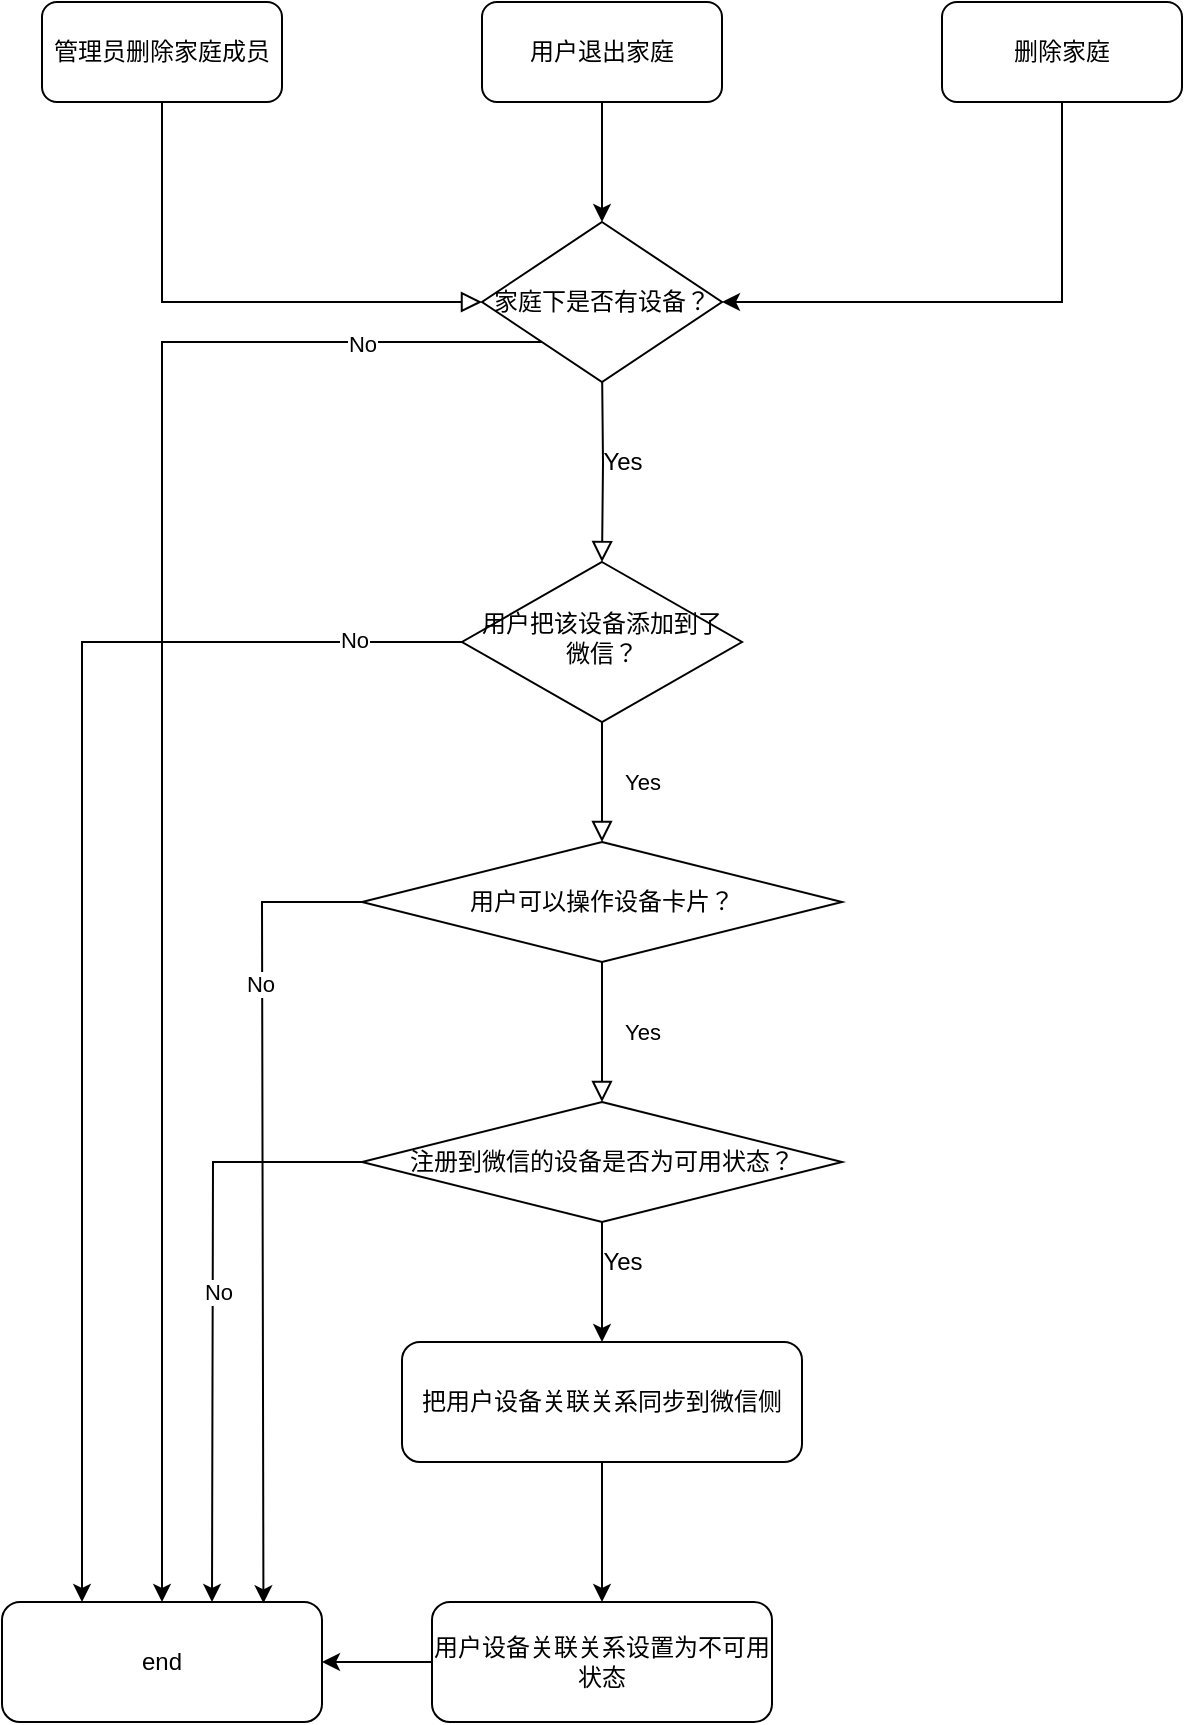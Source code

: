 <mxfile version="16.5.6" type="github" pages="2">
  <diagram id="C5RBs43oDa-KdzZeNtuy" name="Page-1">
    <mxGraphModel dx="782" dy="513" grid="1" gridSize="10" guides="1" tooltips="1" connect="1" arrows="1" fold="1" page="1" pageScale="1" pageWidth="827" pageHeight="1169" math="0" shadow="0">
      <root>
        <mxCell id="WIyWlLk6GJQsqaUBKTNV-0" />
        <mxCell id="WIyWlLk6GJQsqaUBKTNV-1" parent="WIyWlLk6GJQsqaUBKTNV-0" />
        <mxCell id="WIyWlLk6GJQsqaUBKTNV-2" value="" style="rounded=0;html=1;jettySize=auto;orthogonalLoop=1;fontSize=11;endArrow=block;endFill=0;endSize=8;strokeWidth=1;shadow=0;labelBackgroundColor=none;edgeStyle=orthogonalEdgeStyle;" parent="WIyWlLk6GJQsqaUBKTNV-1" target="WIyWlLk6GJQsqaUBKTNV-6" edge="1">
          <mxGeometry relative="1" as="geometry">
            <mxPoint x="390" y="240" as="sourcePoint" />
          </mxGeometry>
        </mxCell>
        <mxCell id="WIyWlLk6GJQsqaUBKTNV-4" value="Yes" style="rounded=0;html=1;jettySize=auto;orthogonalLoop=1;fontSize=11;endArrow=block;endFill=0;endSize=8;strokeWidth=1;shadow=0;labelBackgroundColor=none;edgeStyle=orthogonalEdgeStyle;entryX=0.5;entryY=0;entryDx=0;entryDy=0;" parent="WIyWlLk6GJQsqaUBKTNV-1" source="WIyWlLk6GJQsqaUBKTNV-6" target="mwSsWJYTHsI-j-IHyEZh-3" edge="1">
          <mxGeometry y="20" relative="1" as="geometry">
            <mxPoint as="offset" />
            <mxPoint x="390" y="460" as="targetPoint" />
            <Array as="points" />
          </mxGeometry>
        </mxCell>
        <mxCell id="WIyWlLk6GJQsqaUBKTNV-6" value="用户把该设备添加到了微信？" style="rhombus;whiteSpace=wrap;html=1;shadow=0;fontFamily=Helvetica;fontSize=12;align=center;strokeWidth=1;spacing=6;spacingTop=-4;" parent="WIyWlLk6GJQsqaUBKTNV-1" vertex="1">
          <mxGeometry x="320" y="340" width="140" height="80" as="geometry" />
        </mxCell>
        <mxCell id="_pQ_e1QaEOG_pFHMruiR-2" value="" style="edgeStyle=orthogonalEdgeStyle;rounded=0;orthogonalLoop=1;jettySize=auto;html=1;" parent="WIyWlLk6GJQsqaUBKTNV-1" source="_pQ_e1QaEOG_pFHMruiR-0" edge="1">
          <mxGeometry relative="1" as="geometry">
            <mxPoint x="390" y="170" as="targetPoint" />
          </mxGeometry>
        </mxCell>
        <mxCell id="_pQ_e1QaEOG_pFHMruiR-0" value="用户退出家庭" style="rounded=1;whiteSpace=wrap;html=1;fontSize=12;glass=0;strokeWidth=1;shadow=0;" parent="WIyWlLk6GJQsqaUBKTNV-1" vertex="1">
          <mxGeometry x="330" y="60" width="120" height="50" as="geometry" />
        </mxCell>
        <mxCell id="_pQ_e1QaEOG_pFHMruiR-13" value="家庭下是否有设备？" style="rhombus;whiteSpace=wrap;html=1;" parent="WIyWlLk6GJQsqaUBKTNV-1" vertex="1">
          <mxGeometry x="330" y="170" width="120" height="80" as="geometry" />
        </mxCell>
        <mxCell id="_pQ_e1QaEOG_pFHMruiR-19" value="删除家庭" style="rounded=1;whiteSpace=wrap;html=1;fontSize=12;glass=0;strokeWidth=1;shadow=0;" parent="WIyWlLk6GJQsqaUBKTNV-1" vertex="1">
          <mxGeometry x="560" y="60" width="120" height="50" as="geometry" />
        </mxCell>
        <mxCell id="_pQ_e1QaEOG_pFHMruiR-27" value="" style="edgeStyle=orthogonalEdgeStyle;rounded=0;orthogonalLoop=1;jettySize=auto;html=1;exitX=0.5;exitY=1;exitDx=0;exitDy=0;entryX=0.5;entryY=0;entryDx=0;entryDy=0;" parent="WIyWlLk6GJQsqaUBKTNV-1" source="_pQ_e1QaEOG_pFHMruiR-41" target="_pQ_e1QaEOG_pFHMruiR-42" edge="1">
          <mxGeometry relative="1" as="geometry">
            <mxPoint x="395.0" y="770" as="sourcePoint" />
            <mxPoint x="390" y="848" as="targetPoint" />
            <Array as="points" />
          </mxGeometry>
        </mxCell>
        <mxCell id="_pQ_e1QaEOG_pFHMruiR-30" value="" style="edgeStyle=orthogonalEdgeStyle;rounded=0;orthogonalLoop=1;jettySize=auto;html=1;" parent="WIyWlLk6GJQsqaUBKTNV-1" source="_pQ_e1QaEOG_pFHMruiR-31" edge="1">
          <mxGeometry relative="1" as="geometry">
            <mxPoint x="195" y="860" as="targetPoint" />
          </mxGeometry>
        </mxCell>
        <mxCell id="mwSsWJYTHsI-j-IHyEZh-21" value="No" style="edgeLabel;html=1;align=center;verticalAlign=middle;resizable=0;points=[];" parent="_pQ_e1QaEOG_pFHMruiR-30" vertex="1" connectable="0">
          <mxGeometry x="-0.053" y="2" relative="1" as="geometry">
            <mxPoint as="offset" />
          </mxGeometry>
        </mxCell>
        <mxCell id="_pQ_e1QaEOG_pFHMruiR-31" value="注册到微信的设备是否&lt;span&gt;为可用状态？&lt;/span&gt;" style="rhombus;whiteSpace=wrap;html=1;" parent="WIyWlLk6GJQsqaUBKTNV-1" vertex="1">
          <mxGeometry x="270" y="610" width="240" height="60" as="geometry" />
        </mxCell>
        <mxCell id="_pQ_e1QaEOG_pFHMruiR-35" value="" style="endArrow=classic;html=1;rounded=0;entryX=1;entryY=0.5;entryDx=0;entryDy=0;exitX=0;exitY=0.5;exitDx=0;exitDy=0;" parent="WIyWlLk6GJQsqaUBKTNV-1" edge="1">
          <mxGeometry width="50" height="50" relative="1" as="geometry">
            <mxPoint x="315" y="890" as="sourcePoint" />
            <mxPoint x="250" y="890" as="targetPoint" />
          </mxGeometry>
        </mxCell>
        <mxCell id="_pQ_e1QaEOG_pFHMruiR-40" value="end" style="rounded=1;whiteSpace=wrap;html=1;" parent="WIyWlLk6GJQsqaUBKTNV-1" vertex="1">
          <mxGeometry x="90" y="860" width="160" height="60" as="geometry" />
        </mxCell>
        <mxCell id="_pQ_e1QaEOG_pFHMruiR-42" value="&lt;span&gt;用户设备关联关系设置为不可用状态&lt;/span&gt;" style="rounded=1;whiteSpace=wrap;html=1;" parent="WIyWlLk6GJQsqaUBKTNV-1" vertex="1">
          <mxGeometry x="305" y="860" width="170" height="60" as="geometry" />
        </mxCell>
        <mxCell id="mwSsWJYTHsI-j-IHyEZh-0" value="" style="rounded=0;html=1;jettySize=auto;orthogonalLoop=1;fontSize=11;endArrow=block;endFill=0;endSize=8;strokeWidth=1;shadow=0;labelBackgroundColor=none;edgeStyle=orthogonalEdgeStyle;entryX=0;entryY=0.5;entryDx=0;entryDy=0;exitX=0.5;exitY=1;exitDx=0;exitDy=0;" parent="WIyWlLk6GJQsqaUBKTNV-1" source="mwSsWJYTHsI-j-IHyEZh-1" target="_pQ_e1QaEOG_pFHMruiR-13" edge="1">
          <mxGeometry relative="1" as="geometry">
            <mxPoint x="265" y="270" as="targetPoint" />
          </mxGeometry>
        </mxCell>
        <mxCell id="mwSsWJYTHsI-j-IHyEZh-1" value="管理员删除家庭成员" style="rounded=1;whiteSpace=wrap;html=1;fontSize=12;glass=0;strokeWidth=1;shadow=0;" parent="WIyWlLk6GJQsqaUBKTNV-1" vertex="1">
          <mxGeometry x="110" y="60" width="120" height="50" as="geometry" />
        </mxCell>
        <mxCell id="_pQ_e1QaEOG_pFHMruiR-41" value="&lt;span&gt;把用户设备关联关系同步到微信侧&lt;/span&gt;" style="rounded=1;whiteSpace=wrap;html=1;" parent="WIyWlLk6GJQsqaUBKTNV-1" vertex="1">
          <mxGeometry x="290" y="730" width="200" height="60" as="geometry" />
        </mxCell>
        <mxCell id="mwSsWJYTHsI-j-IHyEZh-3" value="用户可以操作设备卡片？" style="rhombus;whiteSpace=wrap;html=1;" parent="WIyWlLk6GJQsqaUBKTNV-1" vertex="1">
          <mxGeometry x="270" y="480" width="240" height="60" as="geometry" />
        </mxCell>
        <mxCell id="mwSsWJYTHsI-j-IHyEZh-4" value="Yes" style="rounded=0;html=1;jettySize=auto;orthogonalLoop=1;fontSize=11;endArrow=block;endFill=0;endSize=8;strokeWidth=1;shadow=0;labelBackgroundColor=none;edgeStyle=orthogonalEdgeStyle;exitX=0.5;exitY=1;exitDx=0;exitDy=0;entryX=0.5;entryY=0;entryDx=0;entryDy=0;" parent="WIyWlLk6GJQsqaUBKTNV-1" source="mwSsWJYTHsI-j-IHyEZh-3" target="_pQ_e1QaEOG_pFHMruiR-31" edge="1">
          <mxGeometry y="20" relative="1" as="geometry">
            <mxPoint as="offset" />
            <mxPoint x="400" y="560" as="targetPoint" />
            <mxPoint x="400" y="430" as="sourcePoint" />
            <Array as="points">
              <mxPoint x="390" y="560" />
              <mxPoint x="390" y="560" />
            </Array>
          </mxGeometry>
        </mxCell>
        <mxCell id="mwSsWJYTHsI-j-IHyEZh-7" value="" style="endArrow=classic;html=1;rounded=0;exitX=0.5;exitY=1;exitDx=0;exitDy=0;entryX=0.5;entryY=0;entryDx=0;entryDy=0;" parent="WIyWlLk6GJQsqaUBKTNV-1" source="_pQ_e1QaEOG_pFHMruiR-31" target="_pQ_e1QaEOG_pFHMruiR-41" edge="1">
          <mxGeometry width="50" height="50" relative="1" as="geometry">
            <mxPoint x="420" y="690" as="sourcePoint" />
            <mxPoint x="470" y="640" as="targetPoint" />
          </mxGeometry>
        </mxCell>
        <mxCell id="mwSsWJYTHsI-j-IHyEZh-9" value="" style="endArrow=classic;html=1;rounded=0;exitX=0.5;exitY=1;exitDx=0;exitDy=0;entryX=1;entryY=0.5;entryDx=0;entryDy=0;" parent="WIyWlLk6GJQsqaUBKTNV-1" source="_pQ_e1QaEOG_pFHMruiR-19" target="_pQ_e1QaEOG_pFHMruiR-13" edge="1">
          <mxGeometry width="50" height="50" relative="1" as="geometry">
            <mxPoint x="420" y="290" as="sourcePoint" />
            <mxPoint x="470" y="240" as="targetPoint" />
            <Array as="points">
              <mxPoint x="620" y="210" />
            </Array>
          </mxGeometry>
        </mxCell>
        <mxCell id="mwSsWJYTHsI-j-IHyEZh-10" value="Yes" style="text;html=1;align=center;verticalAlign=middle;resizable=0;points=[];autosize=1;strokeColor=none;fillColor=none;" parent="WIyWlLk6GJQsqaUBKTNV-1" vertex="1">
          <mxGeometry x="385" y="280" width="30" height="20" as="geometry" />
        </mxCell>
        <mxCell id="mwSsWJYTHsI-j-IHyEZh-11" value="" style="endArrow=classic;html=1;rounded=0;entryX=0.5;entryY=0;entryDx=0;entryDy=0;exitX=0;exitY=1;exitDx=0;exitDy=0;" parent="WIyWlLk6GJQsqaUBKTNV-1" source="_pQ_e1QaEOG_pFHMruiR-13" target="_pQ_e1QaEOG_pFHMruiR-40" edge="1">
          <mxGeometry width="50" height="50" relative="1" as="geometry">
            <mxPoint x="420" y="390" as="sourcePoint" />
            <mxPoint x="470" y="340" as="targetPoint" />
            <Array as="points">
              <mxPoint x="320" y="230" />
              <mxPoint x="170" y="230" />
            </Array>
          </mxGeometry>
        </mxCell>
        <mxCell id="mwSsWJYTHsI-j-IHyEZh-17" value="No" style="edgeLabel;html=1;align=center;verticalAlign=middle;resizable=0;points=[];" parent="mwSsWJYTHsI-j-IHyEZh-11" vertex="1" connectable="0">
          <mxGeometry x="-0.78" y="1" relative="1" as="geometry">
            <mxPoint as="offset" />
          </mxGeometry>
        </mxCell>
        <mxCell id="mwSsWJYTHsI-j-IHyEZh-13" value="" style="endArrow=classic;html=1;rounded=0;exitX=0;exitY=0.5;exitDx=0;exitDy=0;entryX=0.817;entryY=0.011;entryDx=0;entryDy=0;entryPerimeter=0;" parent="WIyWlLk6GJQsqaUBKTNV-1" source="mwSsWJYTHsI-j-IHyEZh-3" target="_pQ_e1QaEOG_pFHMruiR-40" edge="1">
          <mxGeometry width="50" height="50" relative="1" as="geometry">
            <mxPoint x="420" y="740" as="sourcePoint" />
            <mxPoint x="470" y="690" as="targetPoint" />
            <Array as="points">
              <mxPoint x="220" y="510" />
            </Array>
          </mxGeometry>
        </mxCell>
        <mxCell id="mwSsWJYTHsI-j-IHyEZh-19" value="No" style="edgeLabel;html=1;align=center;verticalAlign=middle;resizable=0;points=[];" parent="mwSsWJYTHsI-j-IHyEZh-13" vertex="1" connectable="0">
          <mxGeometry x="-0.547" y="-1" relative="1" as="geometry">
            <mxPoint as="offset" />
          </mxGeometry>
        </mxCell>
        <mxCell id="mwSsWJYTHsI-j-IHyEZh-15" value="" style="endArrow=classic;html=1;rounded=0;exitX=0;exitY=0.5;exitDx=0;exitDy=0;entryX=0.25;entryY=0;entryDx=0;entryDy=0;" parent="WIyWlLk6GJQsqaUBKTNV-1" source="WIyWlLk6GJQsqaUBKTNV-6" target="_pQ_e1QaEOG_pFHMruiR-40" edge="1">
          <mxGeometry width="50" height="50" relative="1" as="geometry">
            <mxPoint x="420" y="640" as="sourcePoint" />
            <mxPoint x="470" y="590" as="targetPoint" />
            <Array as="points">
              <mxPoint x="130" y="380" />
            </Array>
          </mxGeometry>
        </mxCell>
        <mxCell id="mwSsWJYTHsI-j-IHyEZh-18" value="No" style="edgeLabel;html=1;align=center;verticalAlign=middle;resizable=0;points=[];" parent="mwSsWJYTHsI-j-IHyEZh-15" vertex="1" connectable="0">
          <mxGeometry x="-0.839" y="-1" relative="1" as="geometry">
            <mxPoint as="offset" />
          </mxGeometry>
        </mxCell>
        <mxCell id="mwSsWJYTHsI-j-IHyEZh-22" value="Yes" style="text;html=1;align=center;verticalAlign=middle;resizable=0;points=[];autosize=1;strokeColor=none;fillColor=none;" parent="WIyWlLk6GJQsqaUBKTNV-1" vertex="1">
          <mxGeometry x="385" y="680" width="30" height="20" as="geometry" />
        </mxCell>
      </root>
    </mxGraphModel>
  </diagram>
  <diagram id="TbTuktDpPzWPJ1on0Ahq" name="Page-2">
    <mxGraphModel dx="782" dy="513" grid="1" gridSize="10" guides="1" tooltips="1" connect="1" arrows="1" fold="1" page="1" pageScale="1" pageWidth="827" pageHeight="1169" math="0" shadow="0">
      <root>
        <mxCell id="xnfBkbnaAbSrt4galfbC-0" />
        <mxCell id="xnfBkbnaAbSrt4galfbC-1" parent="xnfBkbnaAbSrt4galfbC-0" />
        <mxCell id="ZQ5sLWQPbgrIGB6cAGuS-0" value="" style="rounded=0;html=1;jettySize=auto;orthogonalLoop=1;fontSize=11;endArrow=block;endFill=0;endSize=8;strokeWidth=1;shadow=0;labelBackgroundColor=none;edgeStyle=orthogonalEdgeStyle;exitX=0.5;exitY=1;exitDx=0;exitDy=0;" parent="xnfBkbnaAbSrt4galfbC-1" source="ZQ5sLWQPbgrIGB6cAGuS-4" target="ZQ5sLWQPbgrIGB6cAGuS-2" edge="1">
          <mxGeometry relative="1" as="geometry">
            <mxPoint x="430" y="960" as="sourcePoint" />
          </mxGeometry>
        </mxCell>
        <mxCell id="ZQ5sLWQPbgrIGB6cAGuS-1" value="Yes" style="rounded=0;html=1;jettySize=auto;orthogonalLoop=1;fontSize=11;endArrow=block;endFill=0;endSize=8;strokeWidth=1;shadow=0;labelBackgroundColor=none;edgeStyle=orthogonalEdgeStyle;entryX=0.5;entryY=0;entryDx=0;entryDy=0;" parent="xnfBkbnaAbSrt4galfbC-1" source="ZQ5sLWQPbgrIGB6cAGuS-2" target="ZQ5sLWQPbgrIGB6cAGuS-16" edge="1">
          <mxGeometry y="20" relative="1" as="geometry">
            <mxPoint as="offset" />
            <mxPoint x="430" y="1180" as="targetPoint" />
            <Array as="points" />
          </mxGeometry>
        </mxCell>
        <mxCell id="ZQ5sLWQPbgrIGB6cAGuS-2" value="用户把该设备添加到了微信？" style="rhombus;whiteSpace=wrap;html=1;shadow=0;fontFamily=Helvetica;fontSize=12;align=center;strokeWidth=1;spacing=6;spacingTop=-4;" parent="xnfBkbnaAbSrt4galfbC-1" vertex="1">
          <mxGeometry x="360" y="1060" width="140" height="80" as="geometry" />
        </mxCell>
        <mxCell id="ZQ5sLWQPbgrIGB6cAGuS-4" value="用户申请注销后主动撤回或者被驳回" style="rounded=1;whiteSpace=wrap;html=1;fontSize=12;glass=0;strokeWidth=1;shadow=0;" parent="xnfBkbnaAbSrt4galfbC-1" vertex="1">
          <mxGeometry x="360" y="920" width="140" height="60" as="geometry" />
        </mxCell>
        <mxCell id="ZQ5sLWQPbgrIGB6cAGuS-6" value="" style="edgeStyle=orthogonalEdgeStyle;rounded=0;orthogonalLoop=1;jettySize=auto;html=1;exitX=0.5;exitY=1;exitDx=0;exitDy=0;entryX=0.5;entryY=0;entryDx=0;entryDy=0;" parent="xnfBkbnaAbSrt4galfbC-1" source="ZQ5sLWQPbgrIGB6cAGuS-15" target="ZQ5sLWQPbgrIGB6cAGuS-12" edge="1">
          <mxGeometry relative="1" as="geometry">
            <mxPoint x="435.0" y="1490" as="sourcePoint" />
            <mxPoint x="430" y="1568" as="targetPoint" />
            <Array as="points" />
          </mxGeometry>
        </mxCell>
        <mxCell id="ZQ5sLWQPbgrIGB6cAGuS-9" value="注册到微信的设备是否&lt;span&gt;为可用状态？&lt;/span&gt;" style="rhombus;whiteSpace=wrap;html=1;" parent="xnfBkbnaAbSrt4galfbC-1" vertex="1">
          <mxGeometry x="310" y="1330" width="240" height="60" as="geometry" />
        </mxCell>
        <mxCell id="ZQ5sLWQPbgrIGB6cAGuS-10" value="" style="endArrow=classic;html=1;rounded=0;entryX=1;entryY=0.5;entryDx=0;entryDy=0;exitX=0;exitY=0.5;exitDx=0;exitDy=0;" parent="xnfBkbnaAbSrt4galfbC-1" edge="1">
          <mxGeometry width="50" height="50" relative="1" as="geometry">
            <mxPoint x="355" y="1610" as="sourcePoint" />
            <mxPoint x="290" y="1610" as="targetPoint" />
          </mxGeometry>
        </mxCell>
        <mxCell id="ZQ5sLWQPbgrIGB6cAGuS-11" value="end" style="rounded=1;whiteSpace=wrap;html=1;" parent="xnfBkbnaAbSrt4galfbC-1" vertex="1">
          <mxGeometry x="130" y="1580" width="160" height="60" as="geometry" />
        </mxCell>
        <mxCell id="ZQ5sLWQPbgrIGB6cAGuS-12" value="&lt;span&gt;用户设备关联关系设置为可用状态&lt;/span&gt;" style="rounded=1;whiteSpace=wrap;html=1;" parent="xnfBkbnaAbSrt4galfbC-1" vertex="1">
          <mxGeometry x="345" y="1580" width="170" height="60" as="geometry" />
        </mxCell>
        <mxCell id="ZQ5sLWQPbgrIGB6cAGuS-15" value="&lt;span&gt;把用户设备关联关系同步到微信侧&lt;/span&gt;" style="rounded=1;whiteSpace=wrap;html=1;" parent="xnfBkbnaAbSrt4galfbC-1" vertex="1">
          <mxGeometry x="330" y="1450" width="200" height="60" as="geometry" />
        </mxCell>
        <mxCell id="ZQ5sLWQPbgrIGB6cAGuS-16" value="用户可以操作设备卡片？" style="rhombus;whiteSpace=wrap;html=1;" parent="xnfBkbnaAbSrt4galfbC-1" vertex="1">
          <mxGeometry x="310" y="1200" width="240" height="60" as="geometry" />
        </mxCell>
        <mxCell id="ZQ5sLWQPbgrIGB6cAGuS-18" value="" style="endArrow=classic;html=1;rounded=0;exitX=0.5;exitY=1;exitDx=0;exitDy=0;entryX=0.5;entryY=0;entryDx=0;entryDy=0;" parent="xnfBkbnaAbSrt4galfbC-1" source="ZQ5sLWQPbgrIGB6cAGuS-9" target="ZQ5sLWQPbgrIGB6cAGuS-15" edge="1">
          <mxGeometry width="50" height="50" relative="1" as="geometry">
            <mxPoint x="460" y="1410" as="sourcePoint" />
            <mxPoint x="510" y="1360" as="targetPoint" />
          </mxGeometry>
        </mxCell>
        <mxCell id="ZQ5sLWQPbgrIGB6cAGuS-22" value="" style="endArrow=classic;html=1;rounded=0;exitX=0;exitY=0.5;exitDx=0;exitDy=0;entryX=0.817;entryY=0.011;entryDx=0;entryDy=0;entryPerimeter=0;" parent="xnfBkbnaAbSrt4galfbC-1" source="ZQ5sLWQPbgrIGB6cAGuS-16" target="ZQ5sLWQPbgrIGB6cAGuS-11" edge="1">
          <mxGeometry width="50" height="50" relative="1" as="geometry">
            <mxPoint x="460" y="1460" as="sourcePoint" />
            <mxPoint x="510" y="1410" as="targetPoint" />
            <Array as="points">
              <mxPoint x="260" y="1230" />
            </Array>
          </mxGeometry>
        </mxCell>
        <mxCell id="ZQ5sLWQPbgrIGB6cAGuS-23" value="Yes" style="edgeLabel;html=1;align=center;verticalAlign=middle;resizable=0;points=[];" parent="ZQ5sLWQPbgrIGB6cAGuS-22" vertex="1" connectable="0">
          <mxGeometry x="-0.547" y="-1" relative="1" as="geometry">
            <mxPoint as="offset" />
          </mxGeometry>
        </mxCell>
        <mxCell id="ZQ5sLWQPbgrIGB6cAGuS-24" value="" style="endArrow=classic;html=1;rounded=0;exitX=0;exitY=0.5;exitDx=0;exitDy=0;entryX=0.25;entryY=0;entryDx=0;entryDy=0;" parent="xnfBkbnaAbSrt4galfbC-1" source="ZQ5sLWQPbgrIGB6cAGuS-2" target="ZQ5sLWQPbgrIGB6cAGuS-11" edge="1">
          <mxGeometry width="50" height="50" relative="1" as="geometry">
            <mxPoint x="460" y="1360" as="sourcePoint" />
            <mxPoint x="510" y="1310" as="targetPoint" />
            <Array as="points">
              <mxPoint x="170" y="1100" />
            </Array>
          </mxGeometry>
        </mxCell>
        <mxCell id="ZQ5sLWQPbgrIGB6cAGuS-25" value="No" style="edgeLabel;html=1;align=center;verticalAlign=middle;resizable=0;points=[];" parent="ZQ5sLWQPbgrIGB6cAGuS-24" vertex="1" connectable="0">
          <mxGeometry x="-0.839" y="-1" relative="1" as="geometry">
            <mxPoint as="offset" />
          </mxGeometry>
        </mxCell>
        <mxCell id="ZQ5sLWQPbgrIGB6cAGuS-26" value="Yes" style="text;html=1;align=center;verticalAlign=middle;resizable=0;points=[];autosize=1;strokeColor=none;fillColor=none;" parent="xnfBkbnaAbSrt4galfbC-1" vertex="1">
          <mxGeometry x="425" y="1400" width="30" height="20" as="geometry" />
        </mxCell>
        <mxCell id="ZQ5sLWQPbgrIGB6cAGuS-27" value="" style="endArrow=classic;html=1;rounded=0;exitX=0;exitY=0.5;exitDx=0;exitDy=0;entryX=0.5;entryY=0;entryDx=0;entryDy=0;" parent="xnfBkbnaAbSrt4galfbC-1" source="ZQ5sLWQPbgrIGB6cAGuS-9" target="ZQ5sLWQPbgrIGB6cAGuS-11" edge="1">
          <mxGeometry width="50" height="50" relative="1" as="geometry">
            <mxPoint x="380" y="1430" as="sourcePoint" />
            <mxPoint x="430" y="1380" as="targetPoint" />
            <Array as="points">
              <mxPoint x="210" y="1360" />
            </Array>
          </mxGeometry>
        </mxCell>
        <mxCell id="ZQ5sLWQPbgrIGB6cAGuS-28" value="No" style="edgeLabel;html=1;align=center;verticalAlign=middle;resizable=0;points=[];" parent="ZQ5sLWQPbgrIGB6cAGuS-27" vertex="1" connectable="0">
          <mxGeometry x="0.248" y="1" relative="1" as="geometry">
            <mxPoint as="offset" />
          </mxGeometry>
        </mxCell>
        <mxCell id="ZQ5sLWQPbgrIGB6cAGuS-29" value="No" style="text;html=1;align=center;verticalAlign=middle;resizable=0;points=[];autosize=1;strokeColor=none;fillColor=none;" parent="xnfBkbnaAbSrt4galfbC-1" vertex="1">
          <mxGeometry x="399" y="1280" width="30" height="20" as="geometry" />
        </mxCell>
        <mxCell id="ZQ5sLWQPbgrIGB6cAGuS-30" value="" style="endArrow=classic;html=1;rounded=0;exitX=0.5;exitY=1;exitDx=0;exitDy=0;entryX=0.5;entryY=0;entryDx=0;entryDy=0;" parent="xnfBkbnaAbSrt4galfbC-1" source="ZQ5sLWQPbgrIGB6cAGuS-16" target="ZQ5sLWQPbgrIGB6cAGuS-9" edge="1">
          <mxGeometry width="50" height="50" relative="1" as="geometry">
            <mxPoint x="380" y="1290" as="sourcePoint" />
            <mxPoint x="430" y="1240" as="targetPoint" />
          </mxGeometry>
        </mxCell>
      </root>
    </mxGraphModel>
  </diagram>
</mxfile>
